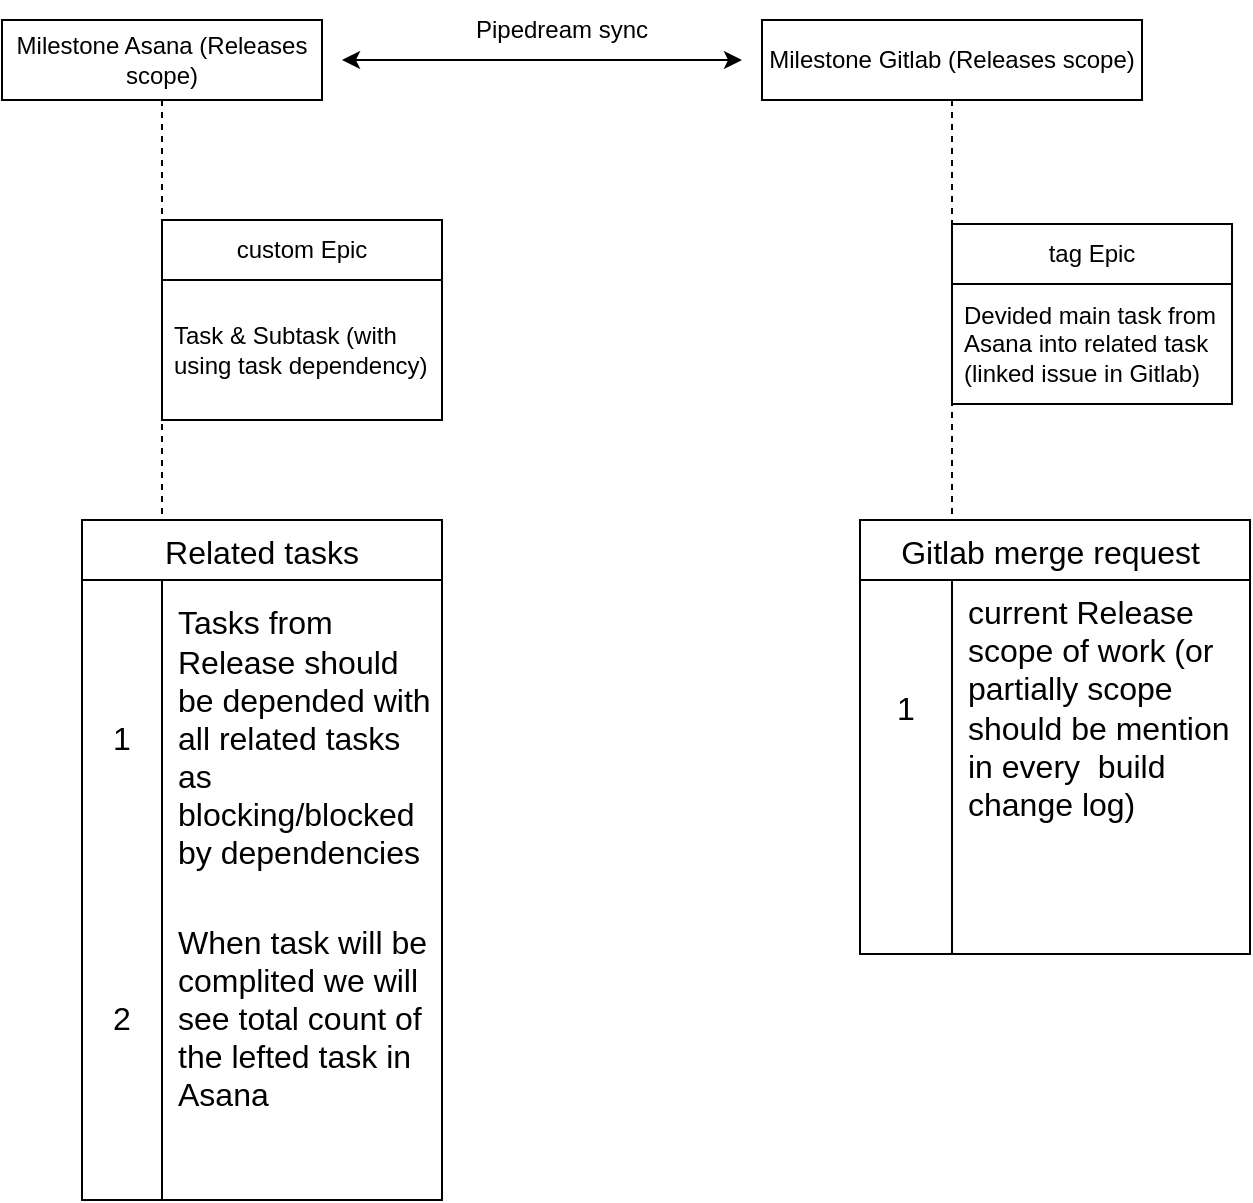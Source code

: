 <mxfile version="21.3.2" type="github">
  <diagram name="Page-1" id="tjd57PtQGa79g83Tfi6j">
    <mxGraphModel dx="1200" dy="686" grid="1" gridSize="10" guides="1" tooltips="1" connect="1" arrows="1" fold="1" page="1" pageScale="1" pageWidth="850" pageHeight="1100" math="0" shadow="0">
      <root>
        <mxCell id="0" />
        <mxCell id="1" parent="0" />
        <mxCell id="OiZqmak1jKTWDwkf_jvz-1" value="Milestone Asana (Releases scope)" style="shape=umlLifeline;perimeter=lifelinePerimeter;whiteSpace=wrap;html=1;container=1;dropTarget=0;collapsible=0;recursiveResize=0;outlineConnect=0;portConstraint=eastwest;newEdgeStyle={&quot;edgeStyle&quot;:&quot;elbowEdgeStyle&quot;,&quot;elbow&quot;:&quot;vertical&quot;,&quot;curved&quot;:0,&quot;rounded&quot;:0};" vertex="1" parent="1">
          <mxGeometry x="60" y="120" width="160" height="430" as="geometry" />
        </mxCell>
        <mxCell id="OiZqmak1jKTWDwkf_jvz-3" value="Milestone Gitlab (Releases scope)" style="shape=umlLifeline;perimeter=lifelinePerimeter;whiteSpace=wrap;html=1;container=1;dropTarget=0;collapsible=0;recursiveResize=0;outlineConnect=0;portConstraint=eastwest;newEdgeStyle={&quot;edgeStyle&quot;:&quot;elbowEdgeStyle&quot;,&quot;elbow&quot;:&quot;vertical&quot;,&quot;curved&quot;:0,&quot;rounded&quot;:0};" vertex="1" parent="1">
          <mxGeometry x="440" y="120" width="190" height="450" as="geometry" />
        </mxCell>
        <mxCell id="OiZqmak1jKTWDwkf_jvz-4" value="" style="endArrow=classic;startArrow=classic;html=1;rounded=0;" edge="1" parent="1">
          <mxGeometry width="50" height="50" relative="1" as="geometry">
            <mxPoint x="230" y="140" as="sourcePoint" />
            <mxPoint x="430" y="140" as="targetPoint" />
            <Array as="points">
              <mxPoint x="340" y="140" />
            </Array>
          </mxGeometry>
        </mxCell>
        <mxCell id="OiZqmak1jKTWDwkf_jvz-6" value="Pipedream sync" style="text;html=1;strokeColor=none;fillColor=none;align=center;verticalAlign=middle;whiteSpace=wrap;rounded=0;" vertex="1" parent="1">
          <mxGeometry x="290" y="110" width="100" height="30" as="geometry" />
        </mxCell>
        <mxCell id="OiZqmak1jKTWDwkf_jvz-7" value="custom Epic" style="swimlane;fontStyle=0;childLayout=stackLayout;horizontal=1;startSize=30;horizontalStack=0;resizeParent=1;resizeParentMax=0;resizeLast=0;collapsible=1;marginBottom=0;whiteSpace=wrap;html=1;" vertex="1" parent="1">
          <mxGeometry x="140" y="220" width="140" height="100" as="geometry" />
        </mxCell>
        <mxCell id="OiZqmak1jKTWDwkf_jvz-8" value="Task &amp;amp; Subtask (with using task dependency)" style="text;strokeColor=none;fillColor=none;align=left;verticalAlign=middle;spacingLeft=4;spacingRight=4;overflow=hidden;points=[[0,0.5],[1,0.5]];portConstraint=eastwest;rotatable=0;whiteSpace=wrap;html=1;" vertex="1" parent="OiZqmak1jKTWDwkf_jvz-7">
          <mxGeometry y="30" width="140" height="70" as="geometry" />
        </mxCell>
        <mxCell id="OiZqmak1jKTWDwkf_jvz-11" value="tag Epic" style="swimlane;fontStyle=0;childLayout=stackLayout;horizontal=1;startSize=30;horizontalStack=0;resizeParent=1;resizeParentMax=0;resizeLast=0;collapsible=1;marginBottom=0;whiteSpace=wrap;html=1;" vertex="1" parent="1">
          <mxGeometry x="535" y="222" width="140" height="90" as="geometry" />
        </mxCell>
        <mxCell id="OiZqmak1jKTWDwkf_jvz-12" value="Devided main task from Asana into related task&lt;br&gt;(linked issue in Gitlab)" style="text;strokeColor=none;fillColor=none;align=left;verticalAlign=middle;spacingLeft=4;spacingRight=4;overflow=hidden;points=[[0,0.5],[1,0.5]];portConstraint=eastwest;rotatable=0;whiteSpace=wrap;html=1;" vertex="1" parent="OiZqmak1jKTWDwkf_jvz-11">
          <mxGeometry y="30" width="140" height="60" as="geometry" />
        </mxCell>
        <mxCell id="OiZqmak1jKTWDwkf_jvz-16" value="Gitlab merge request " style="shape=table;startSize=30;container=1;collapsible=0;childLayout=tableLayout;fixedRows=1;rowLines=0;fontStyle=0;strokeColor=default;fontSize=16;" vertex="1" parent="1">
          <mxGeometry x="489" y="370" width="195" height="217" as="geometry" />
        </mxCell>
        <mxCell id="OiZqmak1jKTWDwkf_jvz-17" value="" style="shape=tableRow;horizontal=0;startSize=0;swimlaneHead=0;swimlaneBody=0;top=0;left=0;bottom=0;right=0;collapsible=0;dropTarget=0;fillColor=none;points=[[0,0.5],[1,0.5]];portConstraint=eastwest;strokeColor=inherit;fontSize=16;" vertex="1" parent="OiZqmak1jKTWDwkf_jvz-16">
          <mxGeometry y="30" width="195" height="127" as="geometry" />
        </mxCell>
        <mxCell id="OiZqmak1jKTWDwkf_jvz-18" value="1" style="shape=partialRectangle;html=1;whiteSpace=wrap;connectable=0;fillColor=none;top=0;left=0;bottom=0;right=0;overflow=hidden;pointerEvents=1;strokeColor=inherit;fontSize=16;" vertex="1" parent="OiZqmak1jKTWDwkf_jvz-17">
          <mxGeometry width="46" height="127" as="geometry">
            <mxRectangle width="46" height="127" as="alternateBounds" />
          </mxGeometry>
        </mxCell>
        <mxCell id="OiZqmak1jKTWDwkf_jvz-19" value="current Release scope of work (or partially scope should be mention&amp;nbsp; in every&amp;nbsp; build change log)" style="shape=partialRectangle;html=1;whiteSpace=wrap;connectable=0;fillColor=none;top=0;left=0;bottom=0;right=0;align=left;spacingLeft=6;overflow=hidden;strokeColor=inherit;fontSize=16;" vertex="1" parent="OiZqmak1jKTWDwkf_jvz-17">
          <mxGeometry x="46" width="149" height="127" as="geometry">
            <mxRectangle width="149" height="127" as="alternateBounds" />
          </mxGeometry>
        </mxCell>
        <mxCell id="OiZqmak1jKTWDwkf_jvz-20" value="" style="shape=tableRow;horizontal=0;startSize=0;swimlaneHead=0;swimlaneBody=0;top=0;left=0;bottom=0;right=0;collapsible=0;dropTarget=0;fillColor=none;points=[[0,0.5],[1,0.5]];portConstraint=eastwest;strokeColor=inherit;fontSize=16;" vertex="1" parent="OiZqmak1jKTWDwkf_jvz-16">
          <mxGeometry y="157" width="195" height="30" as="geometry" />
        </mxCell>
        <mxCell id="OiZqmak1jKTWDwkf_jvz-21" value="" style="shape=partialRectangle;html=1;whiteSpace=wrap;connectable=0;fillColor=none;top=0;left=0;bottom=0;right=0;overflow=hidden;strokeColor=inherit;fontSize=16;" vertex="1" parent="OiZqmak1jKTWDwkf_jvz-20">
          <mxGeometry width="46" height="30" as="geometry">
            <mxRectangle width="46" height="30" as="alternateBounds" />
          </mxGeometry>
        </mxCell>
        <mxCell id="OiZqmak1jKTWDwkf_jvz-22" value="" style="shape=partialRectangle;html=1;whiteSpace=wrap;connectable=0;fillColor=none;top=0;left=0;bottom=0;right=0;align=left;spacingLeft=6;overflow=hidden;strokeColor=inherit;fontSize=16;" vertex="1" parent="OiZqmak1jKTWDwkf_jvz-20">
          <mxGeometry x="46" width="149" height="30" as="geometry">
            <mxRectangle width="149" height="30" as="alternateBounds" />
          </mxGeometry>
        </mxCell>
        <mxCell id="OiZqmak1jKTWDwkf_jvz-23" value="" style="shape=tableRow;horizontal=0;startSize=0;swimlaneHead=0;swimlaneBody=0;top=0;left=0;bottom=0;right=0;collapsible=0;dropTarget=0;fillColor=none;points=[[0,0.5],[1,0.5]];portConstraint=eastwest;strokeColor=inherit;fontSize=16;" vertex="1" parent="OiZqmak1jKTWDwkf_jvz-16">
          <mxGeometry y="187" width="195" height="30" as="geometry" />
        </mxCell>
        <mxCell id="OiZqmak1jKTWDwkf_jvz-24" value="" style="shape=partialRectangle;html=1;whiteSpace=wrap;connectable=0;fillColor=none;top=0;left=0;bottom=0;right=0;overflow=hidden;strokeColor=inherit;fontSize=16;" vertex="1" parent="OiZqmak1jKTWDwkf_jvz-23">
          <mxGeometry width="46" height="30" as="geometry">
            <mxRectangle width="46" height="30" as="alternateBounds" />
          </mxGeometry>
        </mxCell>
        <mxCell id="OiZqmak1jKTWDwkf_jvz-25" value="" style="shape=partialRectangle;html=1;whiteSpace=wrap;connectable=0;fillColor=none;top=0;left=0;bottom=0;right=0;align=left;spacingLeft=6;overflow=hidden;strokeColor=inherit;fontSize=16;" vertex="1" parent="OiZqmak1jKTWDwkf_jvz-23">
          <mxGeometry x="46" width="149" height="30" as="geometry">
            <mxRectangle width="149" height="30" as="alternateBounds" />
          </mxGeometry>
        </mxCell>
        <mxCell id="OiZqmak1jKTWDwkf_jvz-51" value="Related tasks" style="shape=table;startSize=30;container=1;collapsible=0;childLayout=tableLayout;fixedRows=1;rowLines=0;fontStyle=0;strokeColor=default;fontSize=16;" vertex="1" parent="1">
          <mxGeometry x="100" y="370" width="180" height="340" as="geometry" />
        </mxCell>
        <mxCell id="OiZqmak1jKTWDwkf_jvz-52" value="" style="shape=tableRow;horizontal=0;startSize=0;swimlaneHead=0;swimlaneBody=0;top=0;left=0;bottom=0;right=0;collapsible=0;dropTarget=0;fillColor=none;points=[[0,0.5],[1,0.5]];portConstraint=eastwest;strokeColor=inherit;fontSize=16;" vertex="1" parent="OiZqmak1jKTWDwkf_jvz-51">
          <mxGeometry y="30" width="180" height="157" as="geometry" />
        </mxCell>
        <mxCell id="OiZqmak1jKTWDwkf_jvz-53" value="1" style="shape=partialRectangle;html=1;whiteSpace=wrap;connectable=0;fillColor=none;top=0;left=0;bottom=0;right=0;overflow=hidden;pointerEvents=1;strokeColor=inherit;fontSize=16;" vertex="1" parent="OiZqmak1jKTWDwkf_jvz-52">
          <mxGeometry width="40" height="157" as="geometry">
            <mxRectangle width="40" height="157" as="alternateBounds" />
          </mxGeometry>
        </mxCell>
        <mxCell id="OiZqmak1jKTWDwkf_jvz-54" value="Tasks from Release should be depended with all related tasks as blocking/blocked by dependencies" style="shape=partialRectangle;html=1;whiteSpace=wrap;connectable=0;fillColor=none;top=0;left=0;bottom=0;right=0;align=left;spacingLeft=6;overflow=hidden;strokeColor=inherit;fontSize=16;" vertex="1" parent="OiZqmak1jKTWDwkf_jvz-52">
          <mxGeometry x="40" width="140" height="157" as="geometry">
            <mxRectangle width="140" height="157" as="alternateBounds" />
          </mxGeometry>
        </mxCell>
        <mxCell id="OiZqmak1jKTWDwkf_jvz-55" value="" style="shape=tableRow;horizontal=0;startSize=0;swimlaneHead=0;swimlaneBody=0;top=0;left=0;bottom=0;right=0;collapsible=0;dropTarget=0;fillColor=none;points=[[0,0.5],[1,0.5]];portConstraint=eastwest;strokeColor=inherit;fontSize=16;" vertex="1" parent="OiZqmak1jKTWDwkf_jvz-51">
          <mxGeometry y="187" width="180" height="123" as="geometry" />
        </mxCell>
        <mxCell id="OiZqmak1jKTWDwkf_jvz-56" value="2" style="shape=partialRectangle;html=1;whiteSpace=wrap;connectable=0;fillColor=none;top=0;left=0;bottom=0;right=0;overflow=hidden;strokeColor=inherit;fontSize=16;" vertex="1" parent="OiZqmak1jKTWDwkf_jvz-55">
          <mxGeometry width="40" height="123" as="geometry">
            <mxRectangle width="40" height="123" as="alternateBounds" />
          </mxGeometry>
        </mxCell>
        <mxCell id="OiZqmak1jKTWDwkf_jvz-57" value="When task will be complited we will see total count of the lefted task in Asana" style="shape=partialRectangle;html=1;whiteSpace=wrap;connectable=0;fillColor=none;top=0;left=0;bottom=0;right=0;align=left;spacingLeft=6;overflow=hidden;strokeColor=inherit;fontSize=16;" vertex="1" parent="OiZqmak1jKTWDwkf_jvz-55">
          <mxGeometry x="40" width="140" height="123" as="geometry">
            <mxRectangle width="140" height="123" as="alternateBounds" />
          </mxGeometry>
        </mxCell>
        <mxCell id="OiZqmak1jKTWDwkf_jvz-58" value="" style="shape=tableRow;horizontal=0;startSize=0;swimlaneHead=0;swimlaneBody=0;top=0;left=0;bottom=0;right=0;collapsible=0;dropTarget=0;fillColor=none;points=[[0,0.5],[1,0.5]];portConstraint=eastwest;strokeColor=inherit;fontSize=16;" vertex="1" parent="OiZqmak1jKTWDwkf_jvz-51">
          <mxGeometry y="310" width="180" height="30" as="geometry" />
        </mxCell>
        <mxCell id="OiZqmak1jKTWDwkf_jvz-59" value="" style="shape=partialRectangle;html=1;whiteSpace=wrap;connectable=0;fillColor=none;top=0;left=0;bottom=0;right=0;overflow=hidden;strokeColor=inherit;fontSize=16;" vertex="1" parent="OiZqmak1jKTWDwkf_jvz-58">
          <mxGeometry width="40" height="30" as="geometry">
            <mxRectangle width="40" height="30" as="alternateBounds" />
          </mxGeometry>
        </mxCell>
        <mxCell id="OiZqmak1jKTWDwkf_jvz-60" value="" style="shape=partialRectangle;html=1;whiteSpace=wrap;connectable=0;fillColor=none;top=0;left=0;bottom=0;right=0;align=left;spacingLeft=6;overflow=hidden;strokeColor=inherit;fontSize=16;" vertex="1" parent="OiZqmak1jKTWDwkf_jvz-58">
          <mxGeometry x="40" width="140" height="30" as="geometry">
            <mxRectangle width="140" height="30" as="alternateBounds" />
          </mxGeometry>
        </mxCell>
      </root>
    </mxGraphModel>
  </diagram>
</mxfile>
